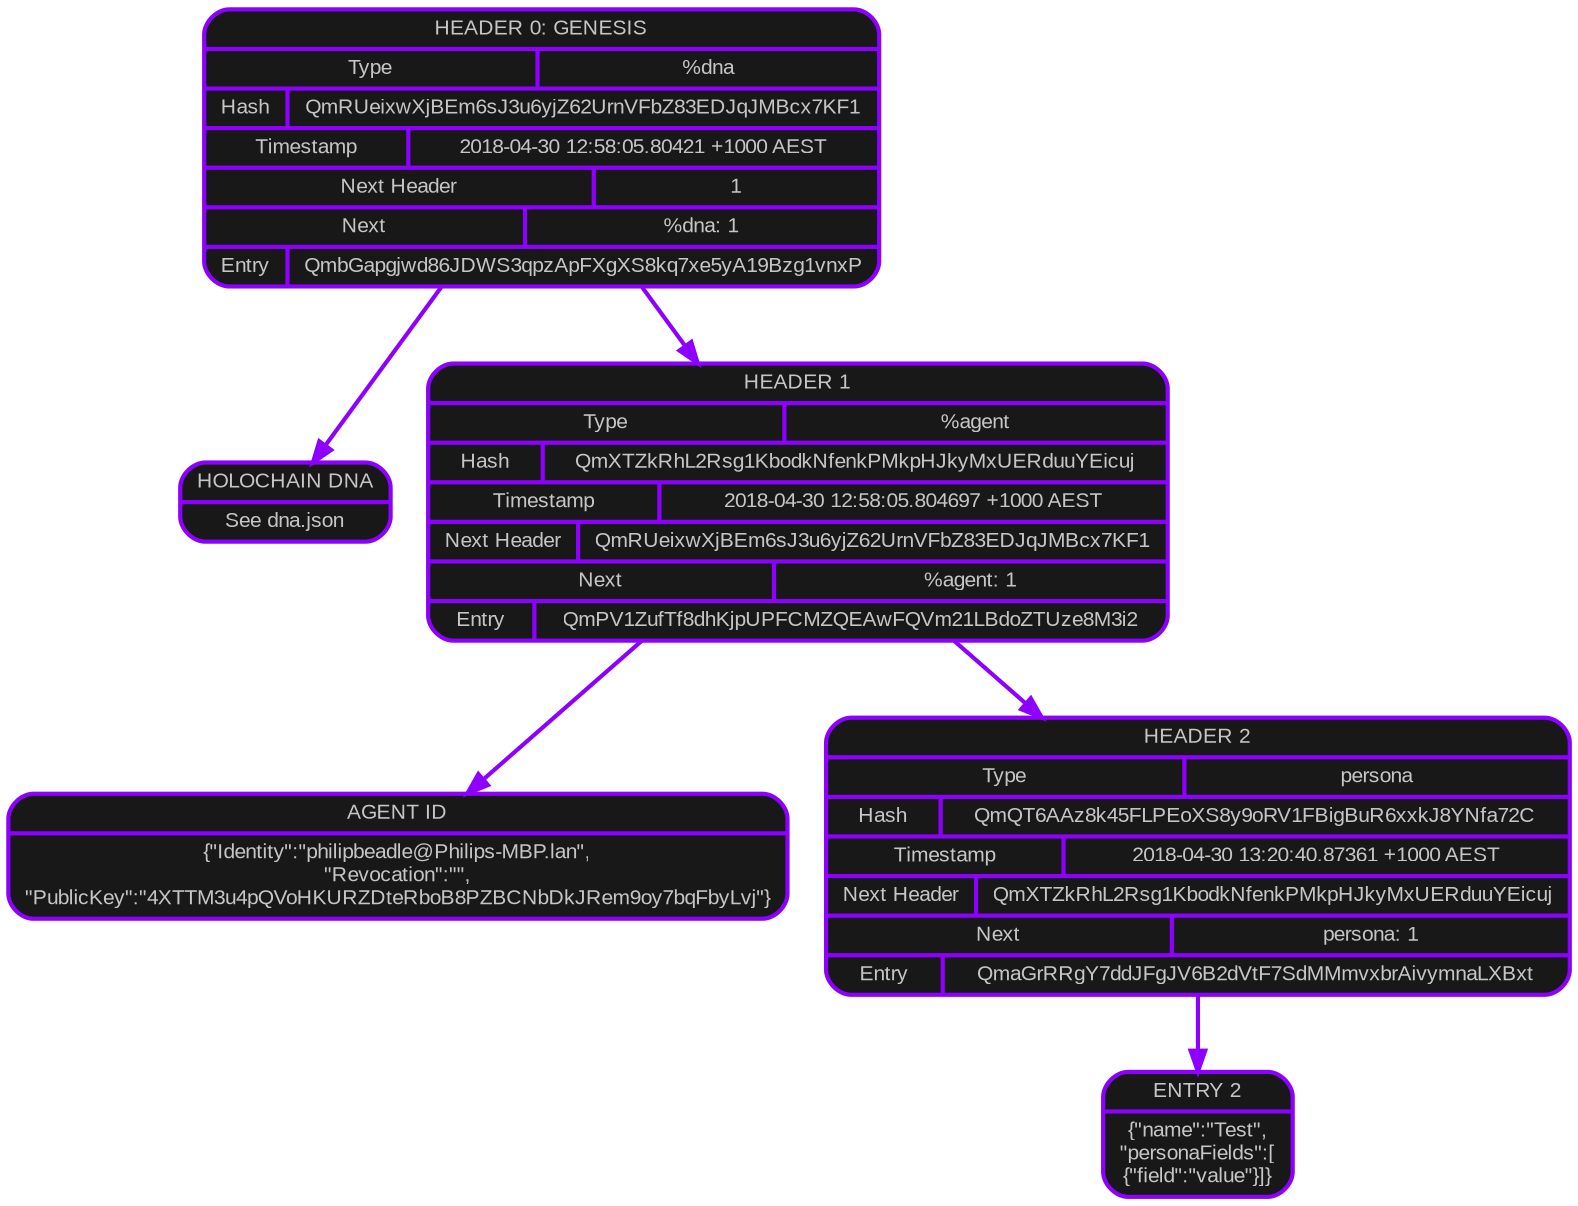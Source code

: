 digraph chain {
graph [splines=line];
node [shape=record fontname="Arial",fontsize="10",style="rounded, filled",penwidth=2,fontcolor="#c5c5c5",color="#8d00ff",fillcolor="#181818"];
edge [penwidth=2, color="#8d00ff"];
header0 [label=<{HEADER 0: GENESIS|
{Type|%dna}|
{Hash|QmRUeixwXjBEm6sJ3u6yjZ62UrnVFbZ83EDJqJMBcx7KF1}|
{Timestamp|2018-04-30 12:58:05.80421 +1000 AEST}|
{Next Header|1}|
{Next|%dna: 1}|
{Entry|QmbGapgjwd86JDWS3qpzApFXgXS8kq7xe5yA19Bzg1vnxP}
}>];
content0 [label=<{HOLOCHAIN DNA|See dna.json}>];
header0->content0;
header0->header1;
header1 [label=<{HEADER 1|
{Type|%agent}|
{Hash|QmXTZkRhL2Rsg1KbodkNfenkPMkpHJkyMxUERduuYEicuj}|
{Timestamp|2018-04-30 12:58:05.804697 +1000 AEST}|
{Next Header|QmRUeixwXjBEm6sJ3u6yjZ62UrnVFbZ83EDJqJMBcx7KF1}|
{Next|%agent: 1}|
{Entry|QmPV1ZufTf8dhKjpUPFCMZQEAwFQVm21LBdoZTUze8M3i2}
}>];
content1 [label=<{AGENT ID|\{"Identity":"philipbeadle@Philips-MBP.lan",<br/>"Revocation":"",<br/>"PublicKey":"4XTTM3u4pQVoHKURZDteRboB8PZBCNbDkJRem9oy7bqFbyLvj"\}}>];
header1->content1;
header1->header2;
header2 [label=<{HEADER 2|
{Type|persona}|
{Hash|QmQT6AAz8k45FLPEoXS8y9oRV1FBigBuR6xxkJ8YNfa72C}|
{Timestamp|2018-04-30 13:20:40.87361 +1000 AEST}|
{Next Header|QmXTZkRhL2Rsg1KbodkNfenkPMkpHJkyMxUERduuYEicuj}|
{Next|persona: 1}|
{Entry|QmaGrRRgY7ddJFgJV6B2dVtF7SdMMmvxbrAivymnaLXBxt}
}>];
content2 [label=<{ENTRY 2|\{"name":"Test",<br/>"personaFields":[<br/>\{"field":"value"\}]\}}>];
header2->content2;
}
